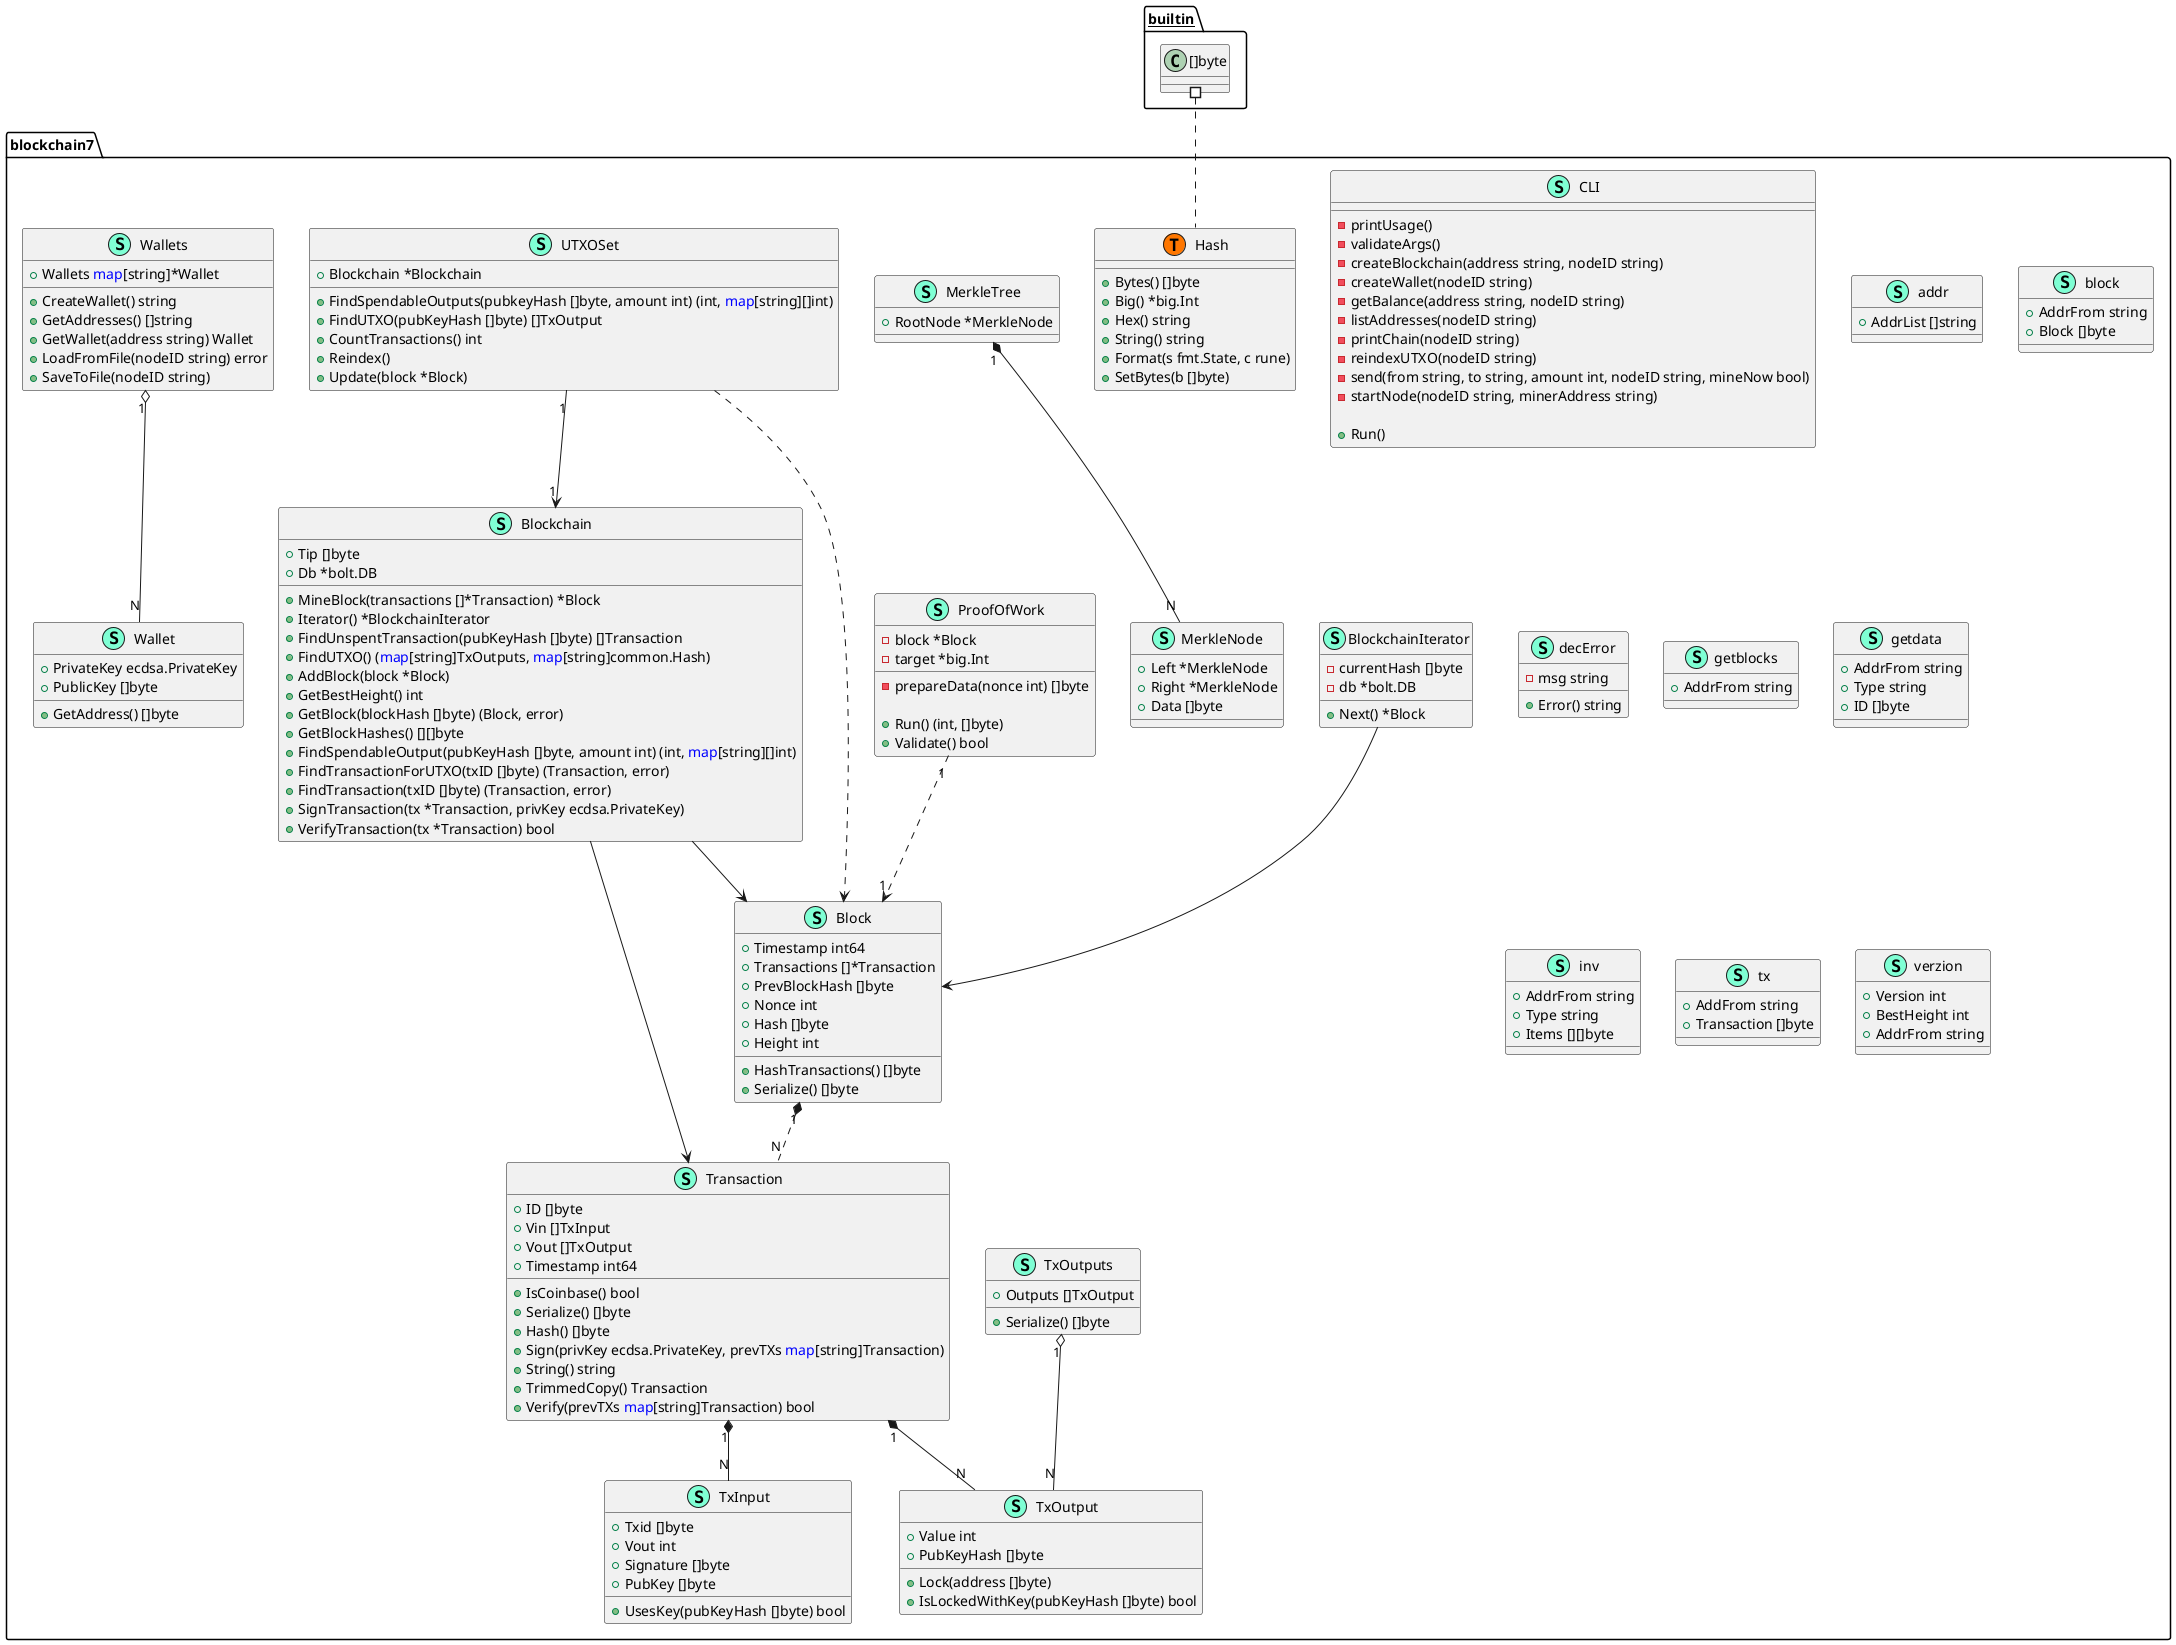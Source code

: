 @startuml
namespace blockchain7 {
    class Block << (S,Aquamarine) >> {
        + Timestamp int64
        + Transactions []*Transaction
        + PrevBlockHash []byte
        + Nonce int
        + Hash []byte
        + Height int

        + HashTransactions() []byte
        + Serialize() []byte

    }
    Block "1" *.."N" Transaction 

    class Blockchain << (S,Aquamarine) >> {
        + Tip []byte
        + Db *bolt.DB

        + MineBlock(transactions []*Transaction) *Block
        + Iterator() *BlockchainIterator
        + FindUnspentTransaction(pubKeyHash []byte) []Transaction
        + FindUTXO() (<font color=blue>map</font>[string]TxOutputs, <font color=blue>map</font>[string]common.Hash)
        + AddBlock(block *Block) 
        + GetBestHeight() int
        + GetBlock(blockHash []byte) (Block, error)
        + GetBlockHashes() [][]byte
        + FindSpendableOutput(pubKeyHash []byte, amount int) (int, <font color=blue>map</font>[string][]int)
        + FindTransactionForUTXO(txID []byte) (Transaction, error)
        + FindTransaction(txID []byte) (Transaction, error)
        + SignTransaction(tx *Transaction, privKey ecdsa.PrivateKey) 
        + VerifyTransaction(tx *Transaction) bool

    }
    Blockchain --> Transaction
    Blockchain --> Block

    class BlockchainIterator << (S,Aquamarine) >> {
        - currentHash []byte
        - db *bolt.DB

        + Next() *Block

    }
    BlockchainIterator -->Block

    class CLI << (S,Aquamarine) >> {
        - printUsage() 
        - validateArgs() 
        - createBlockchain(address string, nodeID string) 
        - createWallet(nodeID string) 
        - getBalance(address string, nodeID string) 
        - listAddresses(nodeID string) 
        - printChain(nodeID string) 
        - reindexUTXO(nodeID string) 
        - send(from string, to string, amount int, nodeID string, mineNow bool) 
        - startNode(nodeID string, minerAddress string) 

        + Run() 

    }

    class Hash << (S,Aquamarine) >> {
        + Bytes() []byte
        + Big() *big.Int
        + Hex() string
        + String() string
        + Format(s fmt.State, c rune) 
        + SetBytes(b []byte) 

    }
    class MerkleNode << (S,Aquamarine) >> {
        + Left *MerkleNode
        + Right *MerkleNode
        + Data []byte

    }
    
    class MerkleTree << (S,Aquamarine) >> {
        + RootNode *MerkleNode

    }
    MerkleTree "1"*--"N" MerkleNode

    class ProofOfWork << (S,Aquamarine) >> {
        - block *Block
        - target *big.Int

        - prepareData(nonce int) []byte

        + Run() (int, []byte)
        + Validate() bool

    }
    ProofOfWork "1"..>"1" Block

    class Transaction << (S,Aquamarine) >> {
        + ID []byte
        + Vin []TxInput
        + Vout []TxOutput
        + Timestamp int64

        + IsCoinbase() bool
        + Serialize() []byte
        + Hash() []byte
        + Sign(privKey ecdsa.PrivateKey, prevTXs <font color=blue>map</font>[string]Transaction) 
        + String() string
        + TrimmedCopy() Transaction
        + Verify(prevTXs <font color=blue>map</font>[string]Transaction) bool

    }
    Transaction "1"*--"N" TxInput
    Transaction "1"*--"N" TxOutput

    class TxInput << (S,Aquamarine) >> {
        + Txid []byte
        + Vout int
        + Signature []byte
        + PubKey []byte

        + UsesKey(pubKeyHash []byte) bool

    }
    class TxOutput << (S,Aquamarine) >> {
        + Value int
        + PubKeyHash []byte

        + Lock(address []byte) 
        + IsLockedWithKey(pubKeyHash []byte) bool

    }
    class TxOutputs << (S,Aquamarine) >> {
        + Outputs []TxOutput

        + Serialize() []byte

    }
    TxOutputs "1" o-- "N" TxOutput

    class UTXOSet << (S,Aquamarine) >> {
        + Blockchain *Blockchain

        + FindSpendableOutputs(pubkeyHash []byte, amount int) (int, <font color=blue>map</font>[string][]int)
        + FindUTXO(pubKeyHash []byte) []TxOutput
        + CountTransactions() int
        + Reindex() 
        + Update(block *Block) 

    }
    UTXOSet "1"-->"1" Blockchain
    UTXOSet ..> Block

    class Wallet << (S,Aquamarine) >> {
        + PrivateKey ecdsa.PrivateKey
        + PublicKey []byte

        + GetAddress() []byte

    }
    class Wallets << (S,Aquamarine) >> {
        + Wallets <font color=blue>map</font>[string]*Wallet

        + CreateWallet() string
        + GetAddresses() []string
        + GetWallet(address string) Wallet
        + LoadFromFile(nodeID string) error
        + SaveToFile(nodeID string) 

    }
    Wallets "1" o-- "N" Wallet
    
    class addr << (S,Aquamarine) >> {
        + AddrList []string

    }
    class block << (S,Aquamarine) >> {
        + AddrFrom string
        + Block []byte

    }
    class blockchain7.Hash << (T, #FF7700) >>  {
    }
    class decError << (S,Aquamarine) >> {
        - msg string

        + Error() string

    }
    class getblocks << (S,Aquamarine) >> {
        + AddrFrom string

    }
    class getdata << (S,Aquamarine) >> {
        + AddrFrom string
        + Type string
        + ID []byte

    }
    class inv << (S,Aquamarine) >> {
        + AddrFrom string
        + Type string
        + Items [][]byte

    }
    class tx << (S,Aquamarine) >> {
        + AddFrom string
        + Transaction []byte

    }
    class verzion << (S,Aquamarine) >> {
        + Version int
        + BestHeight int
        + AddrFrom string

    }
}


"__builtin__.[]byte" #.. "blockchain7.Hash"
@enduml
